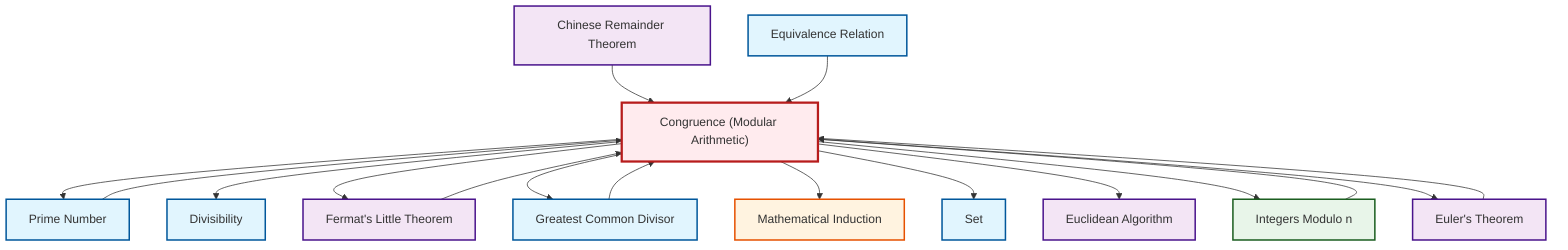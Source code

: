 graph TD
    classDef definition fill:#e1f5fe,stroke:#01579b,stroke-width:2px
    classDef theorem fill:#f3e5f5,stroke:#4a148c,stroke-width:2px
    classDef axiom fill:#fff3e0,stroke:#e65100,stroke-width:2px
    classDef example fill:#e8f5e9,stroke:#1b5e20,stroke-width:2px
    classDef current fill:#ffebee,stroke:#b71c1c,stroke-width:3px
    def-congruence["Congruence (Modular Arithmetic)"]:::definition
    thm-euler["Euler's Theorem"]:::theorem
    ax-induction["Mathematical Induction"]:::axiom
    def-equivalence-relation["Equivalence Relation"]:::definition
    def-set["Set"]:::definition
    ex-quotient-integers-mod-n["Integers Modulo n"]:::example
    def-divisibility["Divisibility"]:::definition
    def-prime["Prime Number"]:::definition
    thm-euclidean-algorithm["Euclidean Algorithm"]:::theorem
    thm-chinese-remainder["Chinese Remainder Theorem"]:::theorem
    def-gcd["Greatest Common Divisor"]:::definition
    thm-fermat-little["Fermat's Little Theorem"]:::theorem
    thm-euler --> def-congruence
    def-congruence --> def-prime
    ex-quotient-integers-mod-n --> def-congruence
    def-congruence --> def-divisibility
    def-congruence --> thm-fermat-little
    thm-fermat-little --> def-congruence
    def-congruence --> def-gcd
    thm-chinese-remainder --> def-congruence
    def-congruence --> ax-induction
    def-equivalence-relation --> def-congruence
    def-congruence --> def-set
    def-congruence --> thm-euclidean-algorithm
    def-congruence --> ex-quotient-integers-mod-n
    def-prime --> def-congruence
    def-congruence --> thm-euler
    def-gcd --> def-congruence
    class def-congruence current